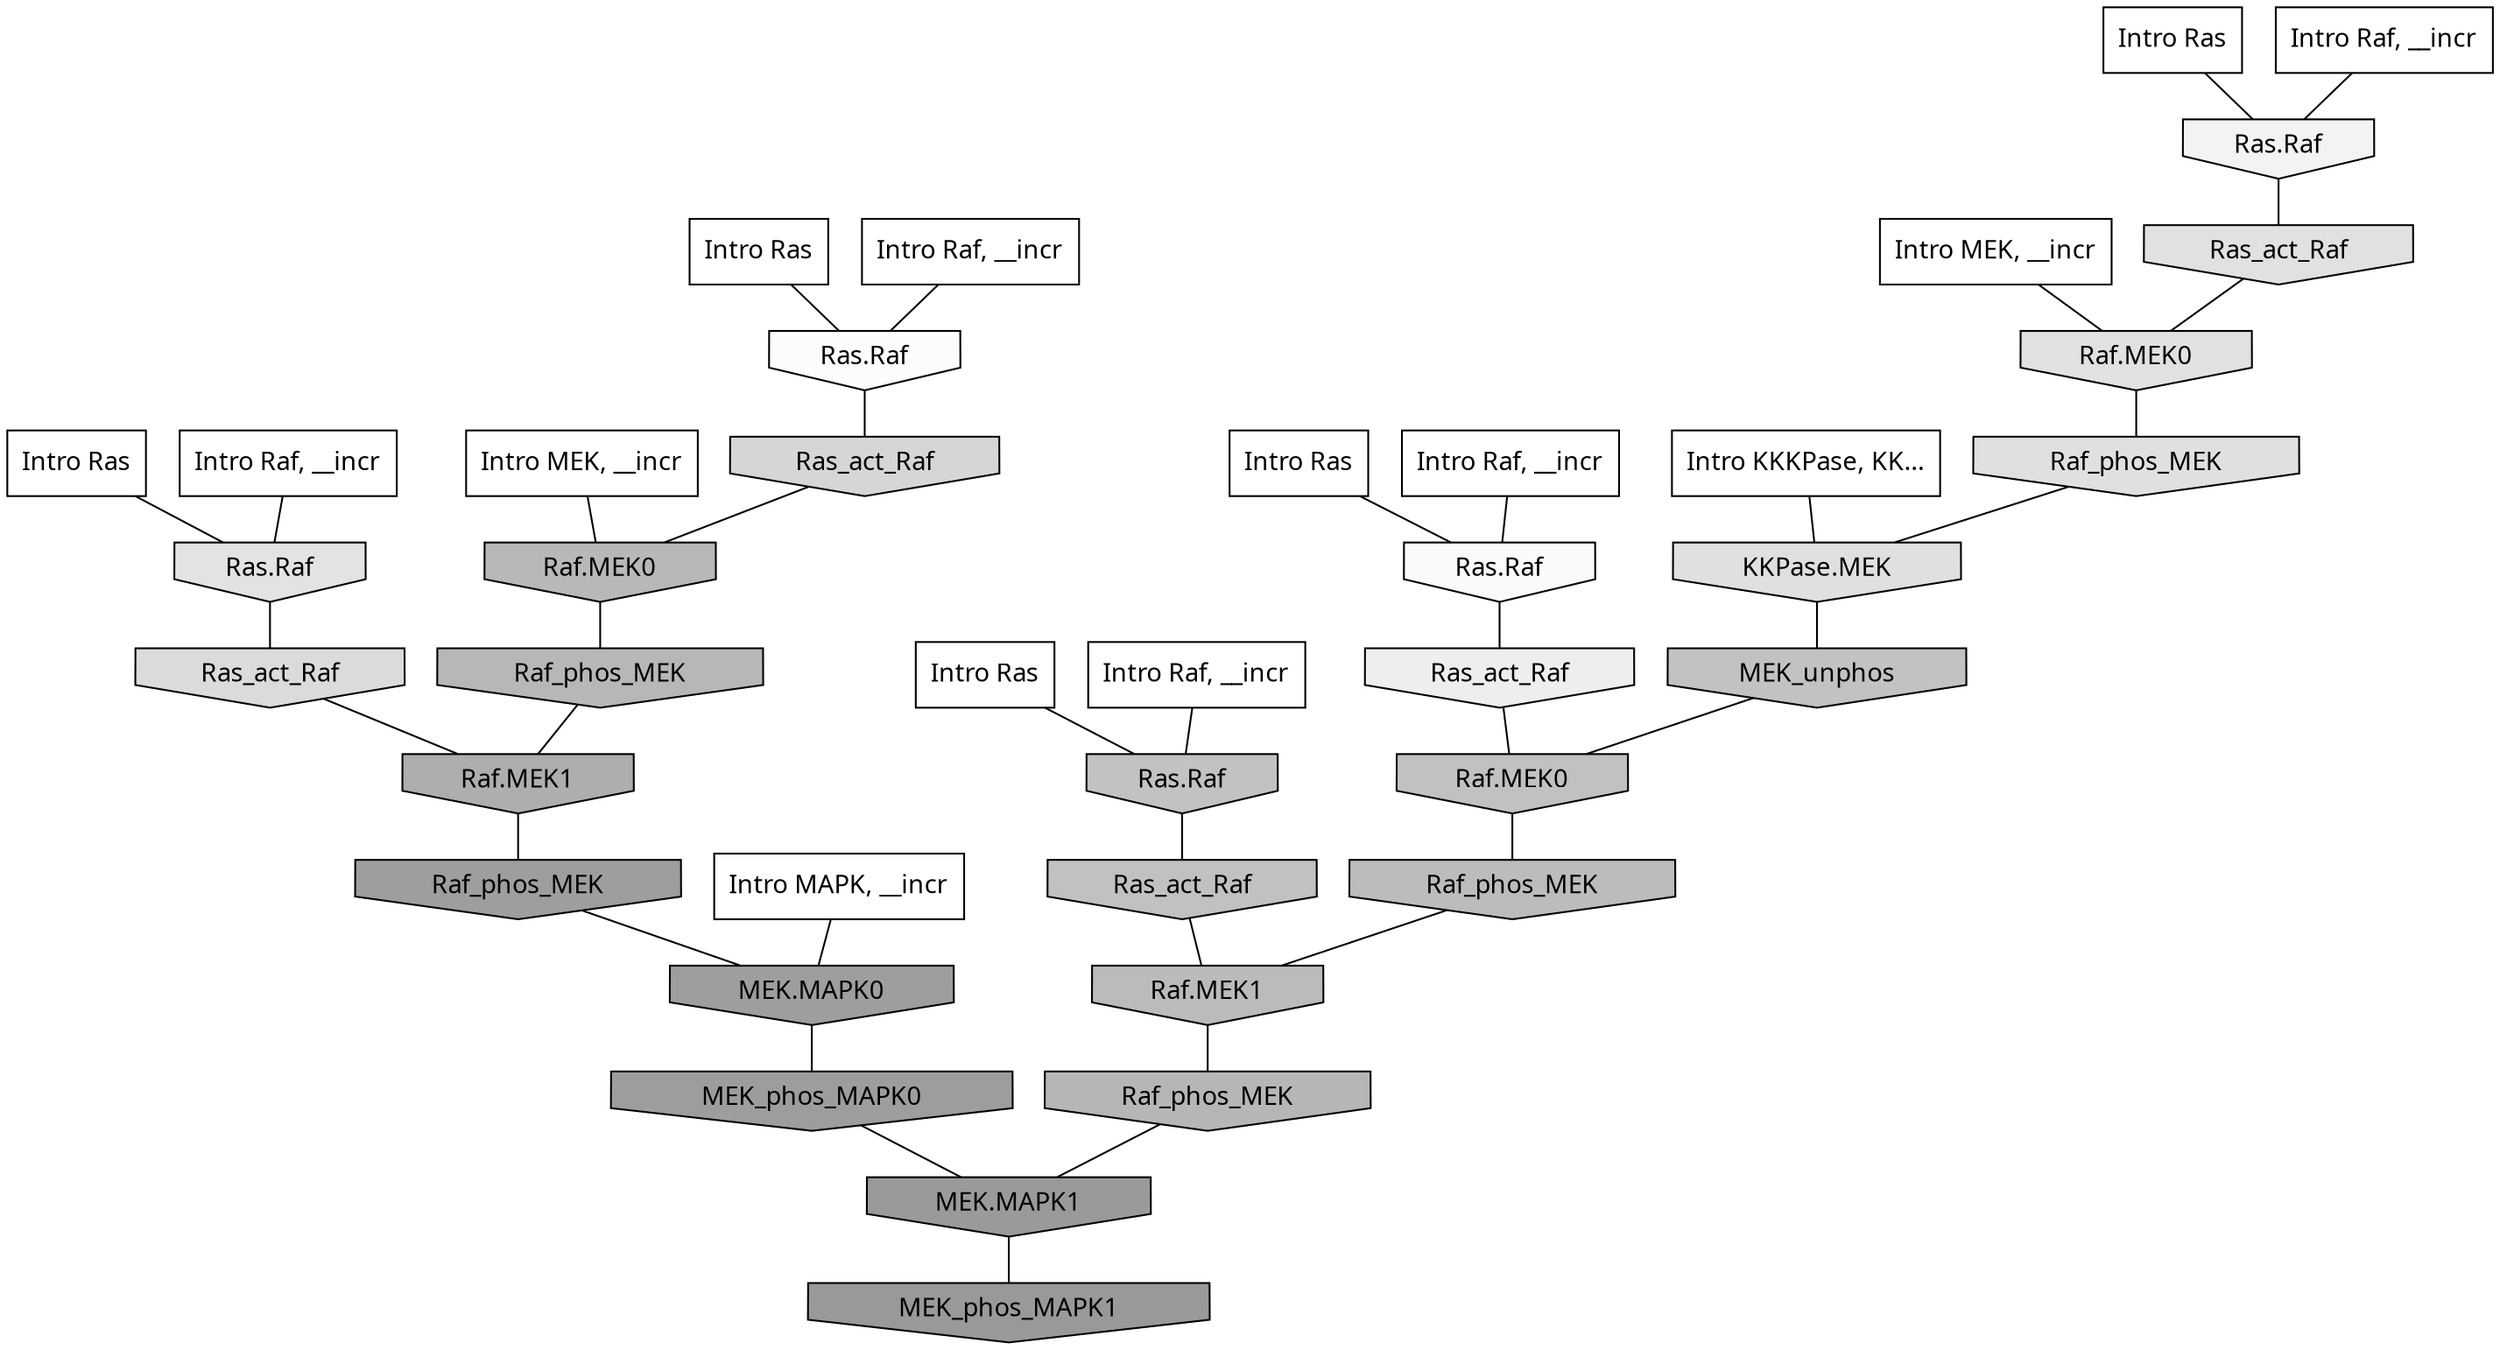 digraph G{
  rankdir="TB";
  ranksep=0.30;
  node [fontname="CMU Serif"];
  edge [fontname="CMU Serif"];
  
  4 [label="Intro Ras", shape=rectangle, style=filled, fillcolor="0.000 0.000 1.000"]
  
  7 [label="Intro Ras", shape=rectangle, style=filled, fillcolor="0.000 0.000 1.000"]
  
  26 [label="Intro Ras", shape=rectangle, style=filled, fillcolor="0.000 0.000 1.000"]
  
  45 [label="Intro Ras", shape=rectangle, style=filled, fillcolor="0.000 0.000 1.000"]
  
  48 [label="Intro Ras", shape=rectangle, style=filled, fillcolor="0.000 0.000 1.000"]
  
  132 [label="Intro Raf, __incr", shape=rectangle, style=filled, fillcolor="0.000 0.000 1.000"]
  
  206 [label="Intro Raf, __incr", shape=rectangle, style=filled, fillcolor="0.000 0.000 1.000"]
  
  901 [label="Intro Raf, __incr", shape=rectangle, style=filled, fillcolor="0.000 0.000 1.000"]
  
  943 [label="Intro Raf, __incr", shape=rectangle, style=filled, fillcolor="0.000 0.000 1.000"]
  
  994 [label="Intro Raf, __incr", shape=rectangle, style=filled, fillcolor="0.000 0.000 1.000"]
  
  1552 [label="Intro MEK, __incr", shape=rectangle, style=filled, fillcolor="0.000 0.000 1.000"]
  
  1753 [label="Intro MEK, __incr", shape=rectangle, style=filled, fillcolor="0.000 0.000 1.000"]
  
  2777 [label="Intro MAPK, __incr", shape=rectangle, style=filled, fillcolor="0.000 0.000 1.000"]
  
  3151 [label="Intro KKKPase, KK...", shape=rectangle, style=filled, fillcolor="0.000 0.000 1.000"]
  
  3402 [label="Ras.Raf", shape=invhouse, style=filled, fillcolor="0.000 0.000 0.986"]
  
  3434 [label="Ras.Raf", shape=invhouse, style=filled, fillcolor="0.000 0.000 0.977"]
  
  3616 [label="Ras.Raf", shape=invhouse, style=filled, fillcolor="0.000 0.000 0.953"]
  
  3836 [label="Ras_act_Raf", shape=invhouse, style=filled, fillcolor="0.000 0.000 0.933"]
  
  4497 [label="Ras.Raf", shape=invhouse, style=filled, fillcolor="0.000 0.000 0.887"]
  
  4565 [label="Ras_act_Raf", shape=invhouse, style=filled, fillcolor="0.000 0.000 0.880"]
  
  4568 [label="Raf.MEK0", shape=invhouse, style=filled, fillcolor="0.000 0.000 0.880"]
  
  4641 [label="Raf_phos_MEK", shape=invhouse, style=filled, fillcolor="0.000 0.000 0.876"]
  
  4649 [label="KKPase.MEK", shape=invhouse, style=filled, fillcolor="0.000 0.000 0.876"]
  
  4935 [label="Ras_act_Raf", shape=invhouse, style=filled, fillcolor="0.000 0.000 0.858"]
  
  5235 [label="Ras_act_Raf", shape=invhouse, style=filled, fillcolor="0.000 0.000 0.839"]
  
  6755 [label="Ras.Raf", shape=invhouse, style=filled, fillcolor="0.000 0.000 0.761"]
  
  6846 [label="MEK_unphos", shape=invhouse, style=filled, fillcolor="0.000 0.000 0.758"]
  
  6853 [label="Raf.MEK0", shape=invhouse, style=filled, fillcolor="0.000 0.000 0.757"]
  
  6894 [label="Ras_act_Raf", shape=invhouse, style=filled, fillcolor="0.000 0.000 0.756"]
  
  7502 [label="Raf_phos_MEK", shape=invhouse, style=filled, fillcolor="0.000 0.000 0.735"]
  
  7606 [label="Raf.MEK1", shape=invhouse, style=filled, fillcolor="0.000 0.000 0.732"]
  
  7958 [label="Raf.MEK0", shape=invhouse, style=filled, fillcolor="0.000 0.000 0.720"]
  
  8073 [label="Raf_phos_MEK", shape=invhouse, style=filled, fillcolor="0.000 0.000 0.716"]
  
  8160 [label="Raf_phos_MEK", shape=invhouse, style=filled, fillcolor="0.000 0.000 0.714"]
  
  9162 [label="Raf.MEK1", shape=invhouse, style=filled, fillcolor="0.000 0.000 0.683"]
  
  12296 [label="Raf_phos_MEK", shape=invhouse, style=filled, fillcolor="0.000 0.000 0.618"]
  
  12298 [label="MEK.MAPK0", shape=invhouse, style=filled, fillcolor="0.000 0.000 0.618"]
  
  12512 [label="MEK_phos_MAPK0", shape=invhouse, style=filled, fillcolor="0.000 0.000 0.614"]
  
  13152 [label="MEK.MAPK1", shape=invhouse, style=filled, fillcolor="0.000 0.000 0.603"]
  
  13322 [label="MEK_phos_MAPK1", shape=invhouse, style=filled, fillcolor="0.000 0.000 0.600"]
  
  
  13152 -> 13322 [dir=none, color="0.000 0.000 0.000"] 
  12512 -> 13152 [dir=none, color="0.000 0.000 0.000"] 
  12298 -> 12512 [dir=none, color="0.000 0.000 0.000"] 
  12296 -> 12298 [dir=none, color="0.000 0.000 0.000"] 
  9162 -> 12296 [dir=none, color="0.000 0.000 0.000"] 
  8160 -> 13152 [dir=none, color="0.000 0.000 0.000"] 
  8073 -> 9162 [dir=none, color="0.000 0.000 0.000"] 
  7958 -> 8073 [dir=none, color="0.000 0.000 0.000"] 
  7606 -> 8160 [dir=none, color="0.000 0.000 0.000"] 
  7502 -> 7606 [dir=none, color="0.000 0.000 0.000"] 
  6894 -> 7606 [dir=none, color="0.000 0.000 0.000"] 
  6853 -> 7502 [dir=none, color="0.000 0.000 0.000"] 
  6846 -> 6853 [dir=none, color="0.000 0.000 0.000"] 
  6755 -> 6894 [dir=none, color="0.000 0.000 0.000"] 
  5235 -> 7958 [dir=none, color="0.000 0.000 0.000"] 
  4935 -> 9162 [dir=none, color="0.000 0.000 0.000"] 
  4649 -> 6846 [dir=none, color="0.000 0.000 0.000"] 
  4641 -> 4649 [dir=none, color="0.000 0.000 0.000"] 
  4568 -> 4641 [dir=none, color="0.000 0.000 0.000"] 
  4565 -> 4568 [dir=none, color="0.000 0.000 0.000"] 
  4497 -> 4935 [dir=none, color="0.000 0.000 0.000"] 
  3836 -> 6853 [dir=none, color="0.000 0.000 0.000"] 
  3616 -> 4565 [dir=none, color="0.000 0.000 0.000"] 
  3434 -> 3836 [dir=none, color="0.000 0.000 0.000"] 
  3402 -> 5235 [dir=none, color="0.000 0.000 0.000"] 
  3151 -> 4649 [dir=none, color="0.000 0.000 0.000"] 
  2777 -> 12298 [dir=none, color="0.000 0.000 0.000"] 
  1753 -> 4568 [dir=none, color="0.000 0.000 0.000"] 
  1552 -> 7958 [dir=none, color="0.000 0.000 0.000"] 
  994 -> 3616 [dir=none, color="0.000 0.000 0.000"] 
  943 -> 6755 [dir=none, color="0.000 0.000 0.000"] 
  901 -> 3402 [dir=none, color="0.000 0.000 0.000"] 
  206 -> 3434 [dir=none, color="0.000 0.000 0.000"] 
  132 -> 4497 [dir=none, color="0.000 0.000 0.000"] 
  48 -> 3402 [dir=none, color="0.000 0.000 0.000"] 
  45 -> 6755 [dir=none, color="0.000 0.000 0.000"] 
  26 -> 3434 [dir=none, color="0.000 0.000 0.000"] 
  7 -> 3616 [dir=none, color="0.000 0.000 0.000"] 
  4 -> 4497 [dir=none, color="0.000 0.000 0.000"] 
  
  }
